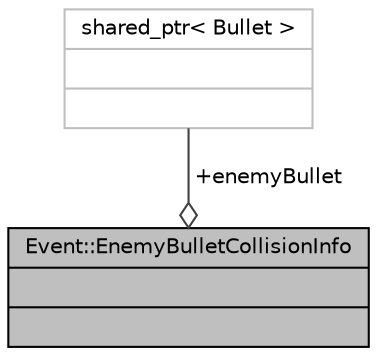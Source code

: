 digraph "Event::EnemyBulletCollisionInfo"
{
 // INTERACTIVE_SVG=YES
 // LATEX_PDF_SIZE
  bgcolor="transparent";
  edge [fontname="Helvetica",fontsize="10",labelfontname="Helvetica",labelfontsize="10"];
  node [fontname="Helvetica",fontsize="10",shape=record];
  Node1 [label="{Event::EnemyBulletCollisionInfo\n||}",height=0.2,width=0.4,color="black", fillcolor="grey75", style="filled", fontcolor="black",tooltip=" "];
  Node2 -> Node1 [color="grey25",fontsize="10",style="solid",label=" +enemyBullet" ,arrowhead="odiamond",fontname="Helvetica"];
  Node2 [label="{shared_ptr\< Bullet \>\n||}",height=0.2,width=0.4,color="grey75",tooltip=" "];
}
